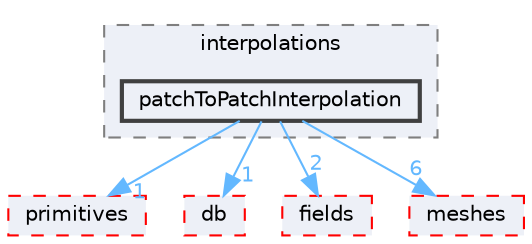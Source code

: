 digraph "src/OpenFOAM/interpolations/patchToPatchInterpolation"
{
 // LATEX_PDF_SIZE
  bgcolor="transparent";
  edge [fontname=Helvetica,fontsize=10,labelfontname=Helvetica,labelfontsize=10];
  node [fontname=Helvetica,fontsize=10,shape=box,height=0.2,width=0.4];
  compound=true
  subgraph clusterdir_e764f87aebd421bcba631b254777cd25 {
    graph [ bgcolor="#edf0f7", pencolor="grey50", label="interpolations", fontname=Helvetica,fontsize=10 style="filled,dashed", URL="dir_e764f87aebd421bcba631b254777cd25.html",tooltip=""]
  dir_ac1cfc072204e57d7deaa19eb7cb8e32 [label="patchToPatchInterpolation", fillcolor="#edf0f7", color="grey25", style="filled,bold", URL="dir_ac1cfc072204e57d7deaa19eb7cb8e32.html",tooltip=""];
  }
  dir_3e50f45338116b169052b428016851aa [label="primitives", fillcolor="#edf0f7", color="red", style="filled,dashed", URL="dir_3e50f45338116b169052b428016851aa.html",tooltip=""];
  dir_63c634f7a7cfd679ac26c67fb30fc32f [label="db", fillcolor="#edf0f7", color="red", style="filled,dashed", URL="dir_63c634f7a7cfd679ac26c67fb30fc32f.html",tooltip=""];
  dir_962442b8f989d5529fab5e0f0e4ffb74 [label="fields", fillcolor="#edf0f7", color="red", style="filled,dashed", URL="dir_962442b8f989d5529fab5e0f0e4ffb74.html",tooltip=""];
  dir_aa2423979fb45fc41c393a5db370ab21 [label="meshes", fillcolor="#edf0f7", color="red", style="filled,dashed", URL="dir_aa2423979fb45fc41c393a5db370ab21.html",tooltip=""];
  dir_ac1cfc072204e57d7deaa19eb7cb8e32->dir_3e50f45338116b169052b428016851aa [headlabel="1", labeldistance=1.5 headhref="dir_002844_003069.html" href="dir_002844_003069.html" color="steelblue1" fontcolor="steelblue1"];
  dir_ac1cfc072204e57d7deaa19eb7cb8e32->dir_63c634f7a7cfd679ac26c67fb30fc32f [headlabel="1", labeldistance=1.5 headhref="dir_002844_000817.html" href="dir_002844_000817.html" color="steelblue1" fontcolor="steelblue1"];
  dir_ac1cfc072204e57d7deaa19eb7cb8e32->dir_962442b8f989d5529fab5e0f0e4ffb74 [headlabel="2", labeldistance=1.5 headhref="dir_002844_001335.html" href="dir_002844_001335.html" color="steelblue1" fontcolor="steelblue1"];
  dir_ac1cfc072204e57d7deaa19eb7cb8e32->dir_aa2423979fb45fc41c393a5db370ab21 [headlabel="6", labeldistance=1.5 headhref="dir_002844_002368.html" href="dir_002844_002368.html" color="steelblue1" fontcolor="steelblue1"];
}
